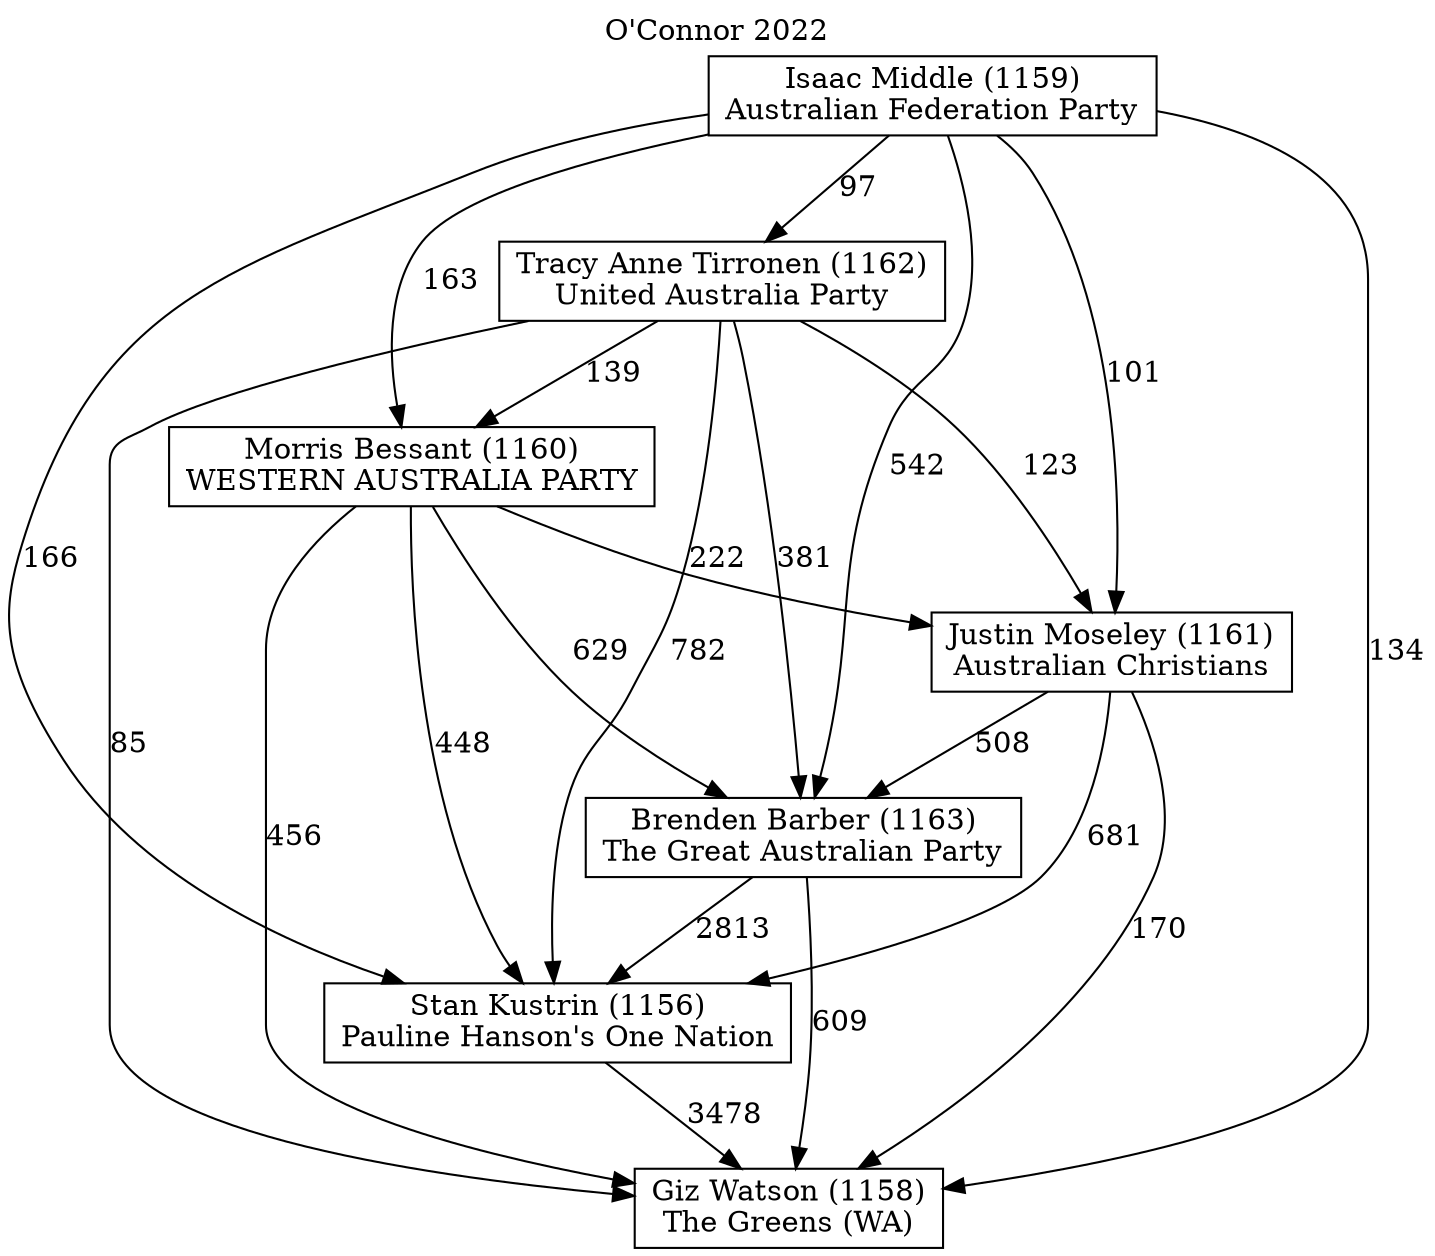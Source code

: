 // House preference flow
digraph "Giz Watson (1158)_O'Connor_2022" {
	graph [label="O'Connor 2022" labelloc=t mclimit=10]
	node [shape=box]
	"Brenden Barber (1163)" [label="Brenden Barber (1163)
The Great Australian Party"]
	"Morris Bessant (1160)" [label="Morris Bessant (1160)
WESTERN AUSTRALIA PARTY"]
	"Giz Watson (1158)" [label="Giz Watson (1158)
The Greens (WA)"]
	"Justin Moseley (1161)" [label="Justin Moseley (1161)
Australian Christians"]
	"Isaac Middle (1159)" [label="Isaac Middle (1159)
Australian Federation Party"]
	"Tracy Anne Tirronen (1162)" [label="Tracy Anne Tirronen (1162)
United Australia Party"]
	"Stan Kustrin (1156)" [label="Stan Kustrin (1156)
Pauline Hanson's One Nation"]
	"Tracy Anne Tirronen (1162)" -> "Brenden Barber (1163)" [label=381]
	"Morris Bessant (1160)" -> "Stan Kustrin (1156)" [label=448]
	"Stan Kustrin (1156)" -> "Giz Watson (1158)" [label=3478]
	"Isaac Middle (1159)" -> "Morris Bessant (1160)" [label=163]
	"Justin Moseley (1161)" -> "Stan Kustrin (1156)" [label=681]
	"Tracy Anne Tirronen (1162)" -> "Morris Bessant (1160)" [label=139]
	"Brenden Barber (1163)" -> "Giz Watson (1158)" [label=609]
	"Morris Bessant (1160)" -> "Giz Watson (1158)" [label=456]
	"Isaac Middle (1159)" -> "Giz Watson (1158)" [label=134]
	"Brenden Barber (1163)" -> "Stan Kustrin (1156)" [label=2813]
	"Morris Bessant (1160)" -> "Justin Moseley (1161)" [label=222]
	"Morris Bessant (1160)" -> "Brenden Barber (1163)" [label=629]
	"Tracy Anne Tirronen (1162)" -> "Giz Watson (1158)" [label=85]
	"Isaac Middle (1159)" -> "Justin Moseley (1161)" [label=101]
	"Tracy Anne Tirronen (1162)" -> "Justin Moseley (1161)" [label=123]
	"Justin Moseley (1161)" -> "Giz Watson (1158)" [label=170]
	"Isaac Middle (1159)" -> "Stan Kustrin (1156)" [label=166]
	"Isaac Middle (1159)" -> "Tracy Anne Tirronen (1162)" [label=97]
	"Justin Moseley (1161)" -> "Brenden Barber (1163)" [label=508]
	"Isaac Middle (1159)" -> "Brenden Barber (1163)" [label=542]
	"Tracy Anne Tirronen (1162)" -> "Stan Kustrin (1156)" [label=782]
}
